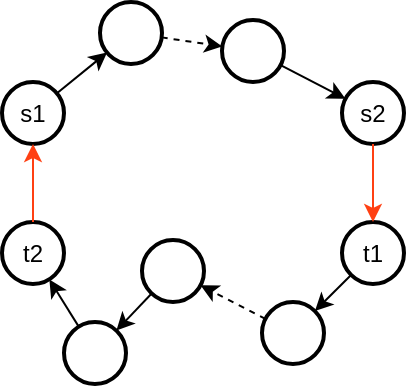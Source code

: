 <mxfile version="24.5.3" type="device">
  <diagram name="Seite-1" id="TwuRXgrw_BEvb0KL8jnz">
    <mxGraphModel dx="1251" dy="277" grid="1" gridSize="10" guides="1" tooltips="1" connect="1" arrows="1" fold="1" page="1" pageScale="1" pageWidth="827" pageHeight="1169" math="0" shadow="0">
      <root>
        <mxCell id="0" />
        <mxCell id="1" parent="0" />
        <mxCell id="_HctUMLufqpgTacfZitY-27" style="rounded=0;orthogonalLoop=1;jettySize=auto;html=1;" edge="1" parent="1" source="3" target="7">
          <mxGeometry relative="1" as="geometry" />
        </mxCell>
        <mxCell id="3" value="s1" style="ellipse;aspect=fixed;strokeWidth=2;whiteSpace=wrap;" parent="1" vertex="1">
          <mxGeometry x="-80" y="140" width="31" height="31" as="geometry" />
        </mxCell>
        <mxCell id="4" value="s2" style="ellipse;aspect=fixed;strokeWidth=2;whiteSpace=wrap;" parent="1" vertex="1">
          <mxGeometry x="90" y="140" width="31" height="31" as="geometry" />
        </mxCell>
        <mxCell id="5" value="t1" style="ellipse;aspect=fixed;strokeWidth=2;whiteSpace=wrap;" parent="1" vertex="1">
          <mxGeometry x="90" y="210" width="31" height="31" as="geometry" />
        </mxCell>
        <mxCell id="6" value="t2" style="ellipse;aspect=fixed;strokeWidth=2;whiteSpace=wrap;" parent="1" vertex="1">
          <mxGeometry x="-80" y="210" width="31" height="31" as="geometry" />
        </mxCell>
        <mxCell id="7" value="" style="ellipse;aspect=fixed;strokeWidth=2;whiteSpace=wrap;" parent="1" vertex="1">
          <mxGeometry x="-31" y="100" width="31" height="31" as="geometry" />
        </mxCell>
        <mxCell id="_HctUMLufqpgTacfZitY-23" value="" style="ellipse;aspect=fixed;strokeWidth=2;whiteSpace=wrap;" vertex="1" parent="1">
          <mxGeometry x="30" y="109" width="31" height="31" as="geometry" />
        </mxCell>
        <mxCell id="_HctUMLufqpgTacfZitY-24" value="" style="ellipse;aspect=fixed;strokeWidth=2;whiteSpace=wrap;" vertex="1" parent="1">
          <mxGeometry x="50" y="250" width="31" height="31" as="geometry" />
        </mxCell>
        <mxCell id="_HctUMLufqpgTacfZitY-25" value="" style="ellipse;aspect=fixed;strokeWidth=2;whiteSpace=wrap;" vertex="1" parent="1">
          <mxGeometry x="-10" y="219" width="31" height="31" as="geometry" />
        </mxCell>
        <mxCell id="_HctUMLufqpgTacfZitY-26" value="" style="ellipse;aspect=fixed;strokeWidth=2;whiteSpace=wrap;" vertex="1" parent="1">
          <mxGeometry x="-49" y="260" width="31" height="31" as="geometry" />
        </mxCell>
        <mxCell id="_HctUMLufqpgTacfZitY-28" style="rounded=0;orthogonalLoop=1;jettySize=auto;html=1;dashed=1;" edge="1" parent="1" source="7" target="_HctUMLufqpgTacfZitY-23">
          <mxGeometry relative="1" as="geometry">
            <mxPoint x="-43" y="156" as="sourcePoint" />
            <mxPoint x="-18" y="135" as="targetPoint" />
          </mxGeometry>
        </mxCell>
        <mxCell id="_HctUMLufqpgTacfZitY-29" style="rounded=0;orthogonalLoop=1;jettySize=auto;html=1;" edge="1" parent="1" source="_HctUMLufqpgTacfZitY-23" target="4">
          <mxGeometry relative="1" as="geometry">
            <mxPoint x="-33" y="166" as="sourcePoint" />
            <mxPoint x="-8" y="145" as="targetPoint" />
          </mxGeometry>
        </mxCell>
        <mxCell id="_HctUMLufqpgTacfZitY-30" style="rounded=0;orthogonalLoop=1;jettySize=auto;html=1;" edge="1" parent="1" source="5" target="_HctUMLufqpgTacfZitY-24">
          <mxGeometry relative="1" as="geometry">
            <mxPoint x="-23" y="176" as="sourcePoint" />
            <mxPoint x="2" y="155" as="targetPoint" />
          </mxGeometry>
        </mxCell>
        <mxCell id="_HctUMLufqpgTacfZitY-31" style="rounded=0;orthogonalLoop=1;jettySize=auto;html=1;dashed=1;" edge="1" parent="1" source="_HctUMLufqpgTacfZitY-24" target="_HctUMLufqpgTacfZitY-25">
          <mxGeometry relative="1" as="geometry">
            <mxPoint x="-13" y="186" as="sourcePoint" />
            <mxPoint x="12" y="165" as="targetPoint" />
          </mxGeometry>
        </mxCell>
        <mxCell id="_HctUMLufqpgTacfZitY-32" style="rounded=0;orthogonalLoop=1;jettySize=auto;html=1;" edge="1" parent="1" source="_HctUMLufqpgTacfZitY-25" target="_HctUMLufqpgTacfZitY-26">
          <mxGeometry relative="1" as="geometry">
            <mxPoint x="-3" y="196" as="sourcePoint" />
            <mxPoint x="22" y="175" as="targetPoint" />
          </mxGeometry>
        </mxCell>
        <mxCell id="_HctUMLufqpgTacfZitY-33" style="rounded=0;orthogonalLoop=1;jettySize=auto;html=1;" edge="1" parent="1" source="_HctUMLufqpgTacfZitY-26" target="6">
          <mxGeometry relative="1" as="geometry">
            <mxPoint x="7" y="206" as="sourcePoint" />
            <mxPoint x="32" y="185" as="targetPoint" />
          </mxGeometry>
        </mxCell>
        <mxCell id="_HctUMLufqpgTacfZitY-34" style="rounded=0;orthogonalLoop=1;jettySize=auto;html=1;strokeColor=#ff4013;" edge="1" parent="1" source="4" target="5">
          <mxGeometry relative="1" as="geometry">
            <mxPoint x="17" y="216" as="sourcePoint" />
            <mxPoint x="42" y="195" as="targetPoint" />
          </mxGeometry>
        </mxCell>
        <mxCell id="_HctUMLufqpgTacfZitY-35" style="rounded=0;orthogonalLoop=1;jettySize=auto;html=1;strokeColor=#ff4013;" edge="1" parent="1" source="6" target="3">
          <mxGeometry relative="1" as="geometry">
            <mxPoint x="27" y="226" as="sourcePoint" />
            <mxPoint x="52" y="205" as="targetPoint" />
          </mxGeometry>
        </mxCell>
      </root>
    </mxGraphModel>
  </diagram>
</mxfile>
